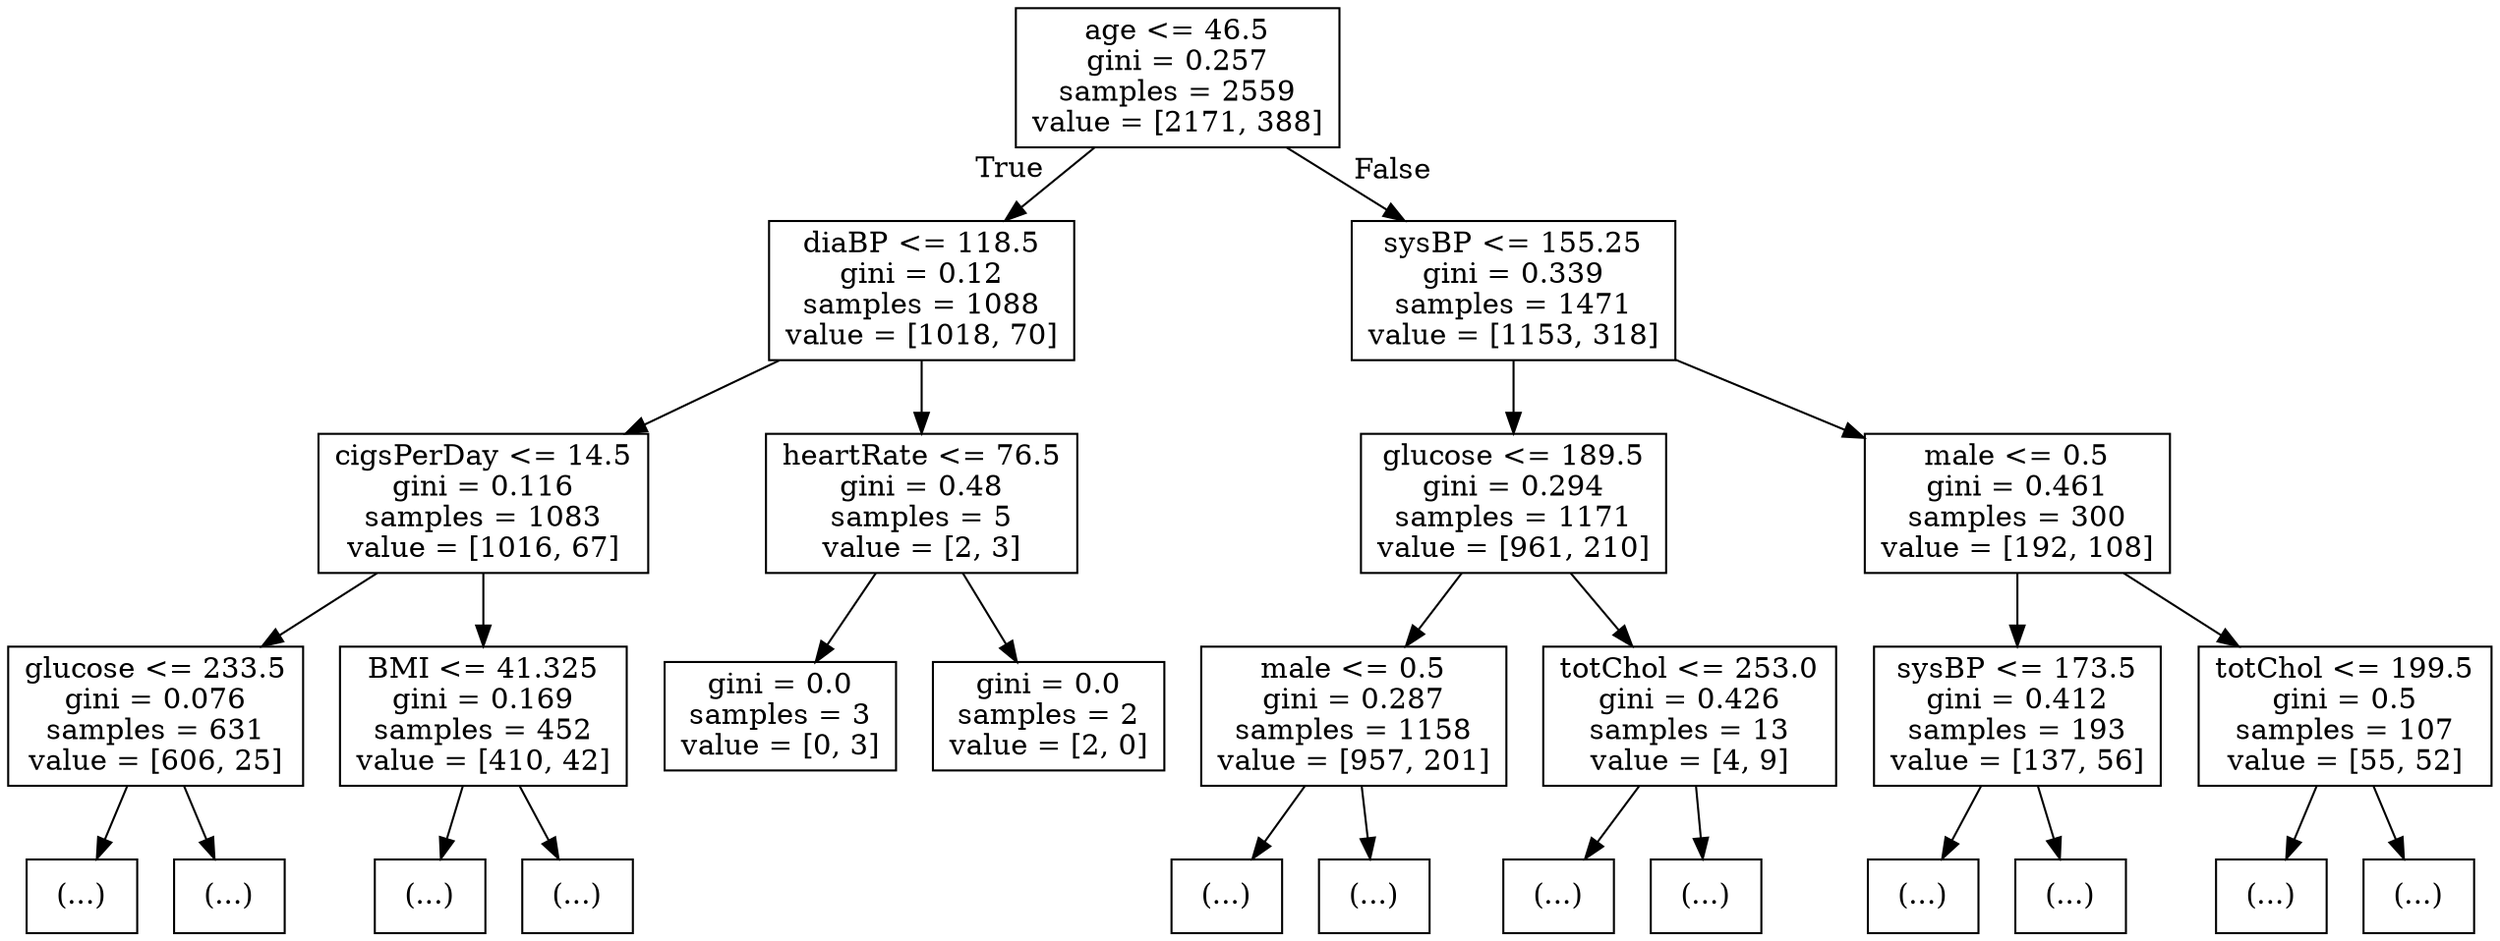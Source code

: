 digraph Tree {
node [shape=box] ;
0 [label="age <= 46.5\ngini = 0.257\nsamples = 2559\nvalue = [2171, 388]"] ;
1 [label="diaBP <= 118.5\ngini = 0.12\nsamples = 1088\nvalue = [1018, 70]"] ;
0 -> 1 [labeldistance=2.5, labelangle=45, headlabel="True"] ;
2 [label="cigsPerDay <= 14.5\ngini = 0.116\nsamples = 1083\nvalue = [1016, 67]"] ;
1 -> 2 ;
3 [label="glucose <= 233.5\ngini = 0.076\nsamples = 631\nvalue = [606, 25]"] ;
2 -> 3 ;
4 [label="(...)"] ;
3 -> 4 ;
89 [label="(...)"] ;
3 -> 89 ;
90 [label="BMI <= 41.325\ngini = 0.169\nsamples = 452\nvalue = [410, 42]"] ;
2 -> 90 ;
91 [label="(...)"] ;
90 -> 91 ;
206 [label="(...)"] ;
90 -> 206 ;
207 [label="heartRate <= 76.5\ngini = 0.48\nsamples = 5\nvalue = [2, 3]"] ;
1 -> 207 ;
208 [label="gini = 0.0\nsamples = 3\nvalue = [0, 3]"] ;
207 -> 208 ;
209 [label="gini = 0.0\nsamples = 2\nvalue = [2, 0]"] ;
207 -> 209 ;
210 [label="sysBP <= 155.25\ngini = 0.339\nsamples = 1471\nvalue = [1153, 318]"] ;
0 -> 210 [labeldistance=2.5, labelangle=-45, headlabel="False"] ;
211 [label="glucose <= 189.5\ngini = 0.294\nsamples = 1171\nvalue = [961, 210]"] ;
210 -> 211 ;
212 [label="male <= 0.5\ngini = 0.287\nsamples = 1158\nvalue = [957, 201]"] ;
211 -> 212 ;
213 [label="(...)"] ;
212 -> 213 ;
416 [label="(...)"] ;
212 -> 416 ;
625 [label="totChol <= 253.0\ngini = 0.426\nsamples = 13\nvalue = [4, 9]"] ;
211 -> 625 ;
626 [label="(...)"] ;
625 -> 626 ;
631 [label="(...)"] ;
625 -> 631 ;
632 [label="male <= 0.5\ngini = 0.461\nsamples = 300\nvalue = [192, 108]"] ;
210 -> 632 ;
633 [label="sysBP <= 173.5\ngini = 0.412\nsamples = 193\nvalue = [137, 56]"] ;
632 -> 633 ;
634 [label="(...)"] ;
633 -> 634 ;
667 [label="(...)"] ;
633 -> 667 ;
708 [label="totChol <= 199.5\ngini = 0.5\nsamples = 107\nvalue = [55, 52]"] ;
632 -> 708 ;
709 [label="(...)"] ;
708 -> 709 ;
718 [label="(...)"] ;
708 -> 718 ;
}